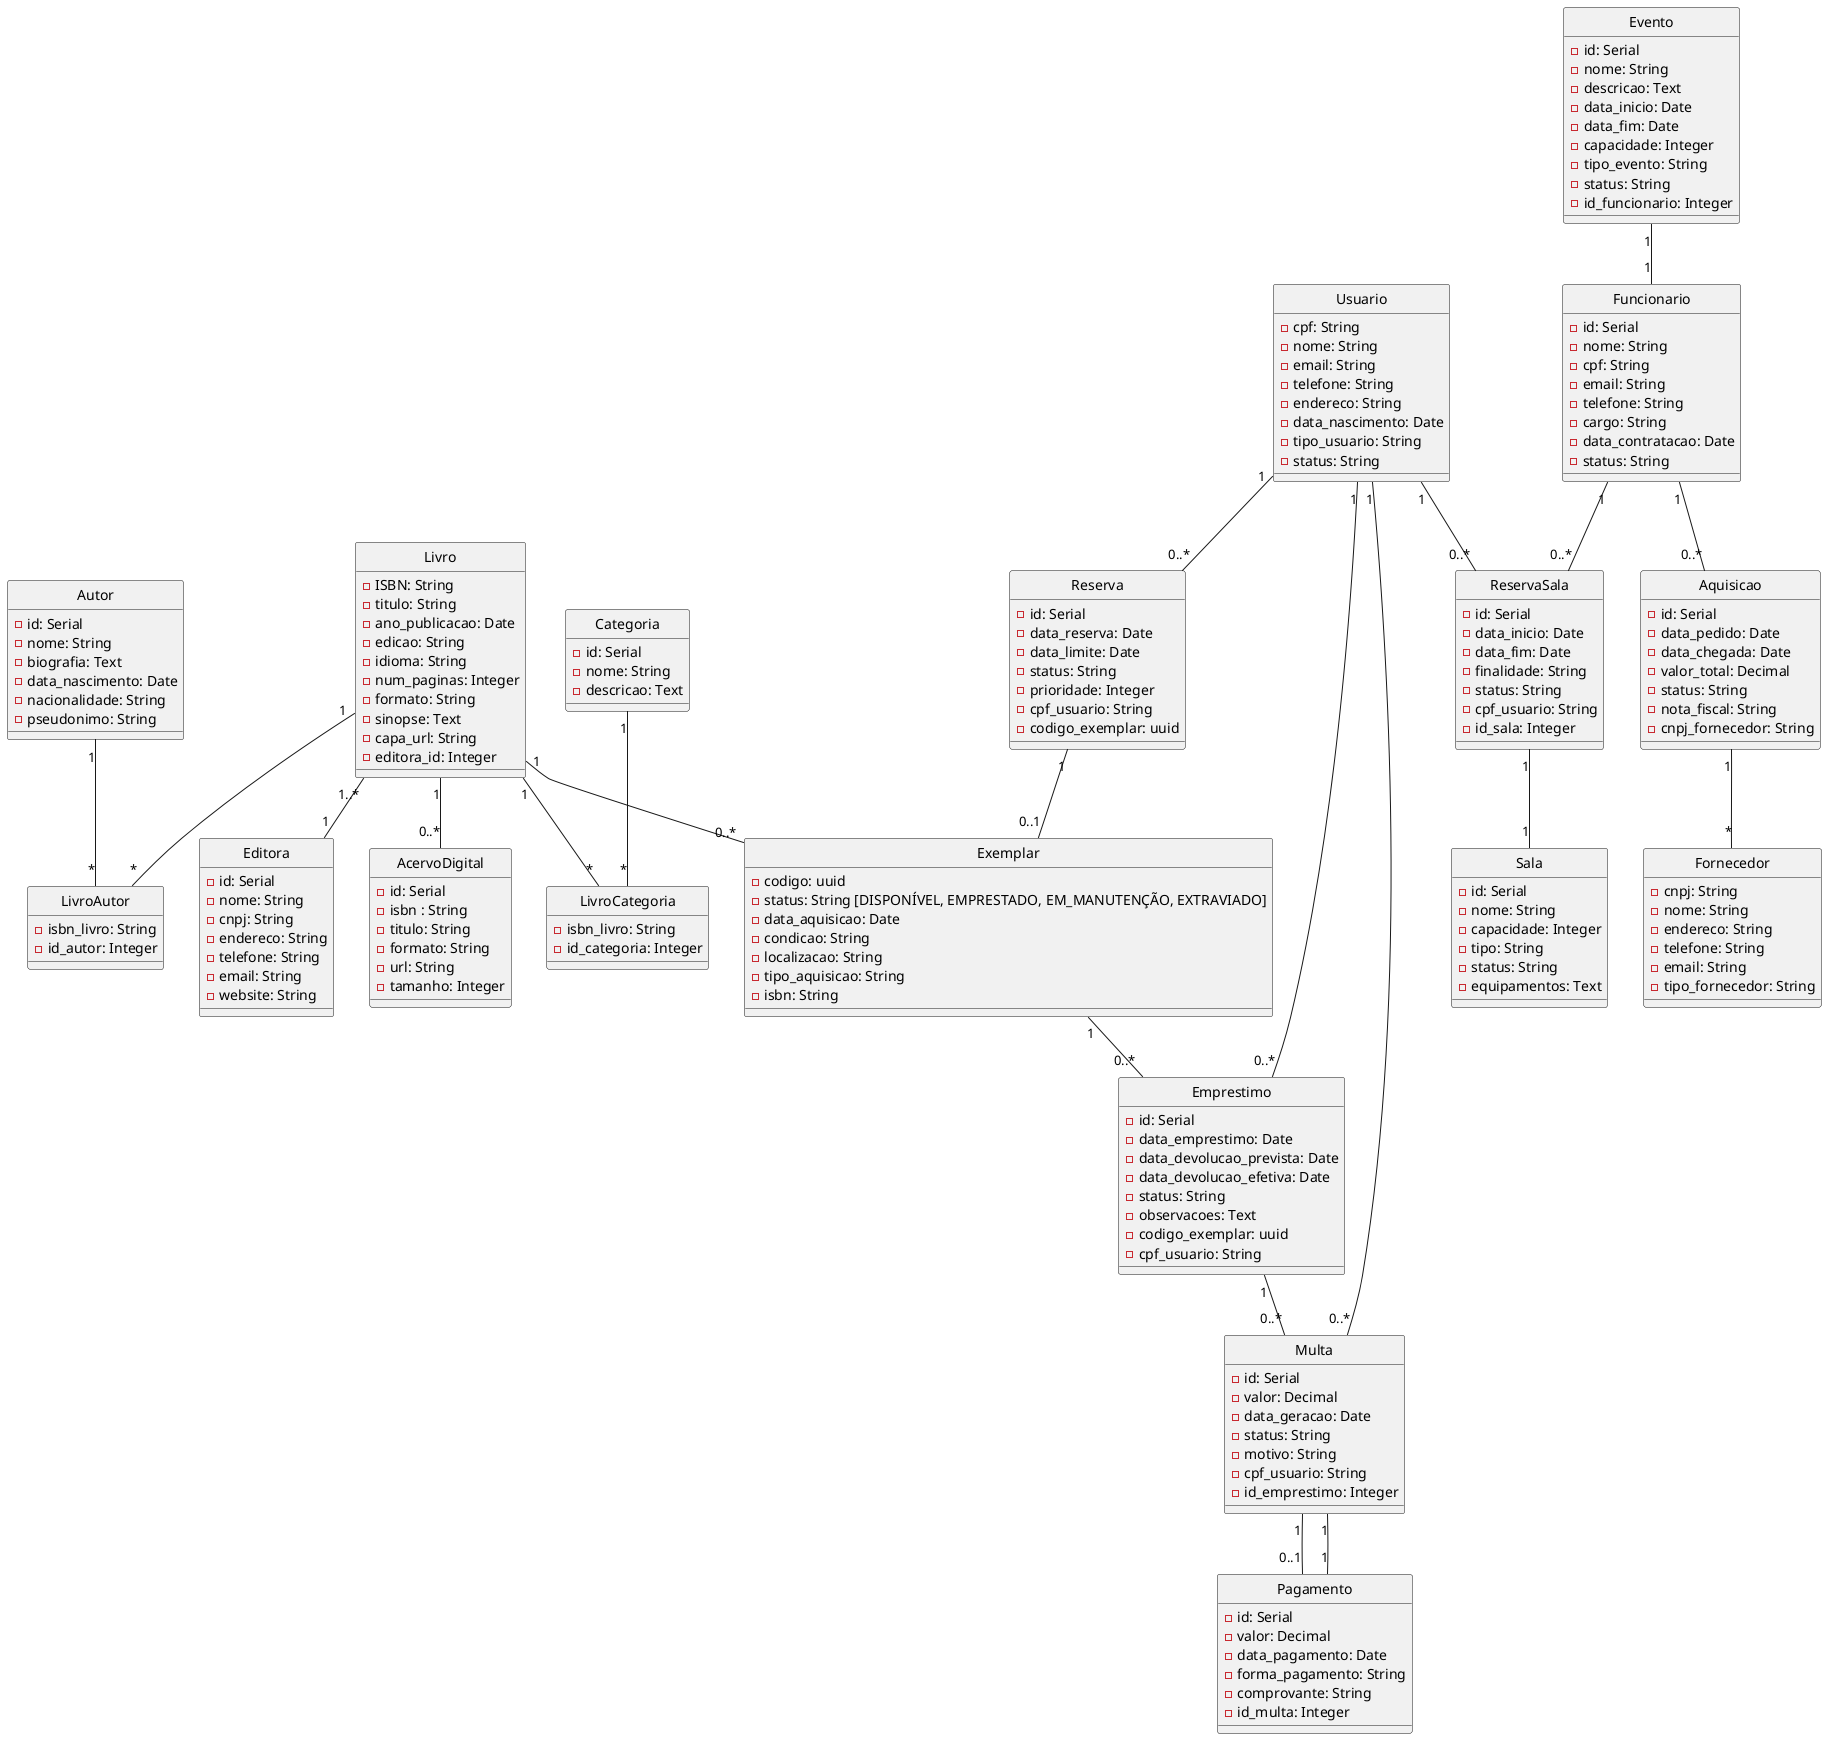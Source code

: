 @startuml Biblioteca

class Livro {
    -ISBN: String
    -titulo: String
    -ano_publicacao: Date
    -edicao: String
    -idioma: String
    -num_paginas: Integer
    -formato: String
    -sinopse: Text
    -capa_url: String
    -editora_id: Integer
}

class AcervoDigital {
    -id: Serial
    -isbn : String
    -titulo: String
    -formato: String
    -url: String
    -tamanho: Integer
}

class Exemplar {
    -codigo: uuid
    -status: String [DISPONÍVEL, EMPRESTADO, EM_MANUTENÇÃO, EXTRAVIADO]
    -data_aquisicao: Date
    -condicao: String
    -localizacao: String
    -tipo_aquisicao: String
    -isbn: String
}

class Autor {
    -id: Serial
    -nome: String
    -biografia: Text
    -data_nascimento: Date
    -nacionalidade: String
    -pseudonimo: String
}

class Editora {
    -id: Serial
    -nome: String
    -cnpj: String
    -endereco: String
    -telefone: String
    -email: String
    -website: String
}

class Categoria {
    -id: Serial
    -nome: String
    -descricao: Text
}

class Usuario {
    -cpf: String
    -nome: String
    -email: String
    -telefone: String
    -endereco: String
    -data_nascimento: Date
    -tipo_usuario: String
    -status: String
}

class Funcionario {
    -id: Serial
    -nome: String
    -cpf: String
    -email: String
    -telefone: String
    -cargo: String
    -data_contratacao: Date
    -status: String
}

class Emprestimo {
    -id: Serial
    -data_emprestimo: Date
    -data_devolucao_prevista: Date
    -data_devolucao_efetiva: Date
    -status: String
    -observacoes: Text
    -codigo_exemplar: uuid
    -cpf_usuario: String
}

class Reserva {
    -id: Serial
    -data_reserva: Date
    -data_limite: Date
    -status: String
    -prioridade: Integer
    -cpf_usuario: String
    -codigo_exemplar: uuid
}

class Multa {
    -id: Serial
    -valor: Decimal
    -data_geracao: Date
    -status: String
    -motivo: String
    -cpf_usuario: String
    -id_emprestimo: Integer
}

class Pagamento {
    -id: Serial
    -valor: Decimal
    -data_pagamento: Date
    -forma_pagamento: String
    -comprovante: String
    -id_multa: Integer
}

class Evento {
    -id: Serial
    -nome: String
    -descricao: Text
    -data_inicio: Date
    -data_fim: Date
    -capacidade: Integer
    -tipo_evento: String
    -status: String
    -id_funcionario: Integer
}

class Sala {
    -id: Serial
    -nome: String
    -capacidade: Integer
    -tipo: String
    -status: String
    -equipamentos: Text
}

class ReservaSala {
    -id: Serial
    -data_inicio: Date
    -data_fim: Date
    -finalidade: String
    -status: String
    -cpf_usuario: String
    -id_sala: Integer
}

class Fornecedor {
    -cnpj: String
    -nome: String
    -endereco: String
    -telefone: String
    -email: String
    -tipo_fornecedor: String
}

class Aquisicao {
    -id: Serial
    -data_pedido: Date
    -data_chegada: Date
    -valor_total: Decimal
    -status: String
    -nota_fiscal: String
    -cnpj_fornecedor: String
}

class LivroAutor {
    -isbn_livro: String
    -id_autor: Integer
}

class LivroCategoria {
    -isbn_livro: String
    -id_categoria: Integer
}


Livro "1" -- "0..*" Exemplar
Livro "1" -- "0..*" AcervoDigital
Livro "1" -- "*" LivroAutor
Livro "1..*" -- "1" Editora
Livro "1" -- "*" LivroCategoria
Autor "1" -- "*" LivroAutor
Categoria "1" -- "*" LivroCategoria
Exemplar "1" -- "0..*" Emprestimo
Usuario "1" -- "0..*" Emprestimo
Usuario "1" -- "0..*" Reserva
Usuario "1" -- "0..*" Multa
Multa "1" -- "0..1" Pagamento
Usuario "1" -- "0..*" ReservaSala
Funcionario "1" -- "0..*" Aquisicao
Funcionario "1" -- "0..*" ReservaSala
Emprestimo "1" -- "0..*" Multa
Reserva "1" -- "0..1" Exemplar
ReservaSala "1" -- "1" Sala
Pagamento "1" -- "1" Multa
Aquisicao "1" -- "*" Fornecedor
Evento "1" -- "1" Funcionario


hide circle
@enduml
